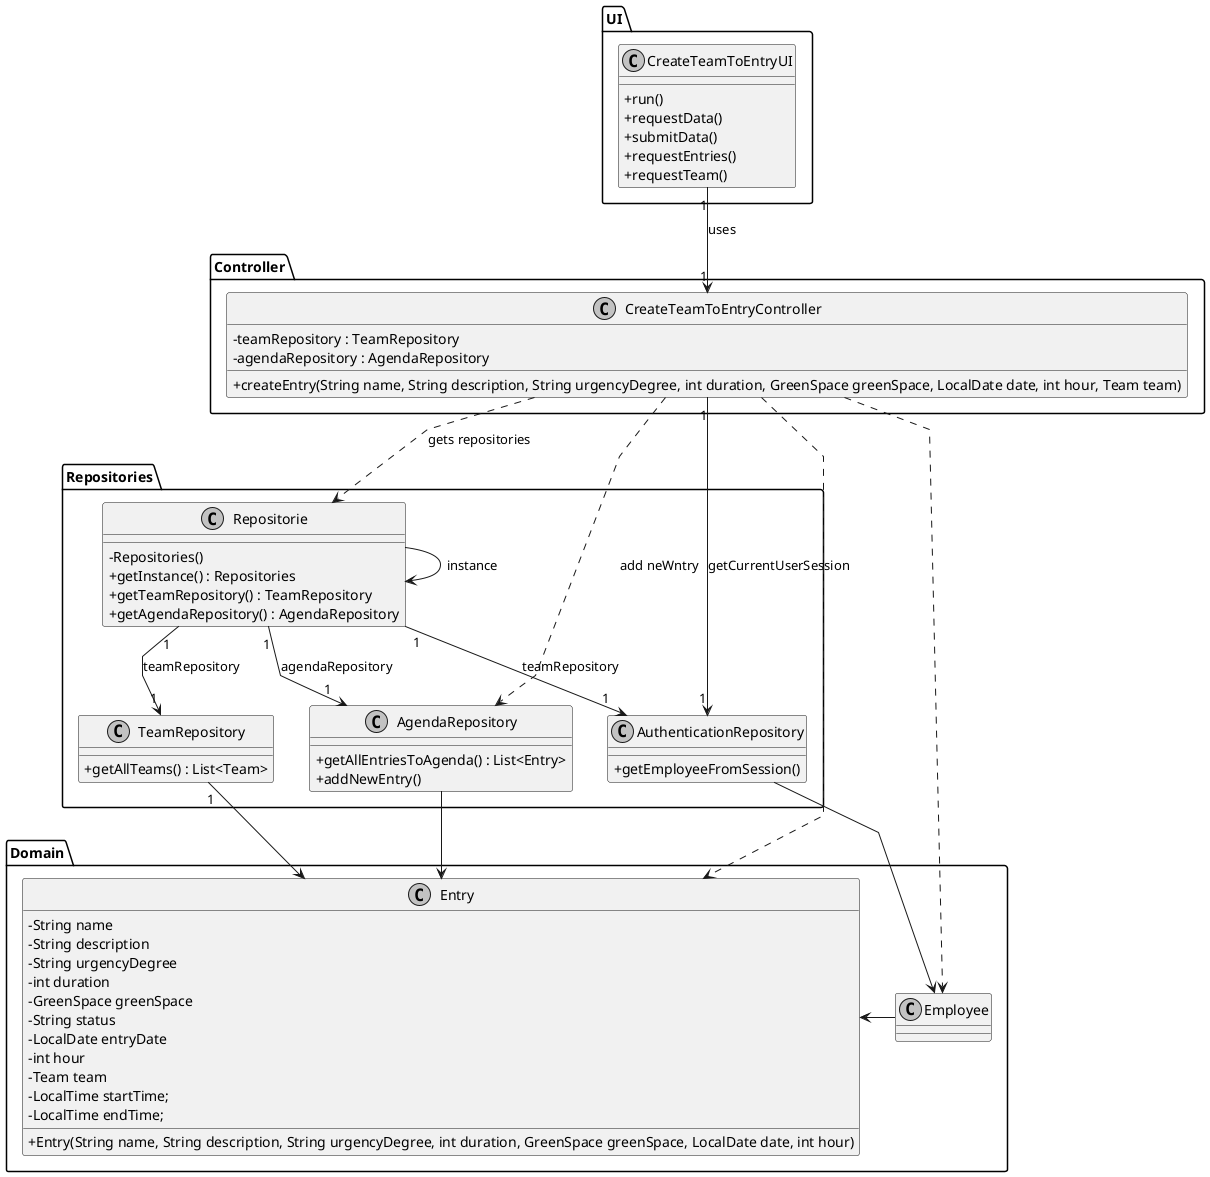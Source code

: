 @startuml
skinparam monochrome true
skinparam packageStyle rectangle
skinparam shadowing false
skinparam linetype polyline
skinparam classAttributeIconSize 0

Package Controller <<Folder>>{
class CreateTeamToEntryController {
    - teamRepository : TeamRepository
    - agendaRepository : AgendaRepository
    + createEntry(String name, String description, String urgencyDegree, int duration, GreenSpace greenSpace, LocalDate date, int hour, Team team)
}
}
Package UI <<Folder>>{
class CreateTeamToEntryUI {
    + run()
    + requestData()
    + submitData()
    + requestEntries()
    + requestTeam()
    }
}


Package Domain <<Folder>>{
class Entry {
    - String name
    - String description
    - String urgencyDegree
    - int duration
    - GreenSpace greenSpace
    - String status
    - LocalDate entryDate
    - int hour
    - Team team
    - LocalTime startTime;
    - LocalTime endTime;
    + Entry(String name, String description, String urgencyDegree, int duration, GreenSpace greenSpace, LocalDate date, int hour)

}
}
Package Repositories <<Folder>>{
class Repositorie {
    - Repositories()
    + getInstance() : Repositories
    + getTeamRepository() : TeamRepository
    + getAgendaRepository() : AgendaRepository
}
}
Package Repositories <<Folder>>{
class TeamRepository {
    + getAllTeams() : List<Team>
}
}
Package Repositories <<Folder>>{
class AuthenticationRepository{
    + getEmployeeFromSession()
}
}
Package Domain <<Folder>>{
class Employee {
}
}
Package Repositories <<Folder>>{
class AgendaRepository {
    + getAllEntriesToAgenda() : List<Entry>
    + addNewEntry()
}
}

CreateTeamToEntryController "1"--> "1" AuthenticationRepository : getCurrentUserSession
CreateTeamToEntryController ..> Employee
AgendaRepository --> Entry
AuthenticationRepository --> Employee

Employee -> Entry
CreateTeamToEntryUI "1" --> "1" CreateTeamToEntryController : uses
CreateTeamToEntryController ..> Repositorie : gets repositories
Repositorie --> Repositorie : instance
Repositorie "1" --> "1" TeamRepository : teamRepository
Repositorie "1" --> "1" AgendaRepository : agendaRepository
Repositorie "1" --> "1" AuthenticationRepository : teamRepository
TeamRepository "1" --> Entry


CreateTeamToEntryController ..> Entry

CreateTeamToEntryController ..> AgendaRepository : add neWntry

@enduml
